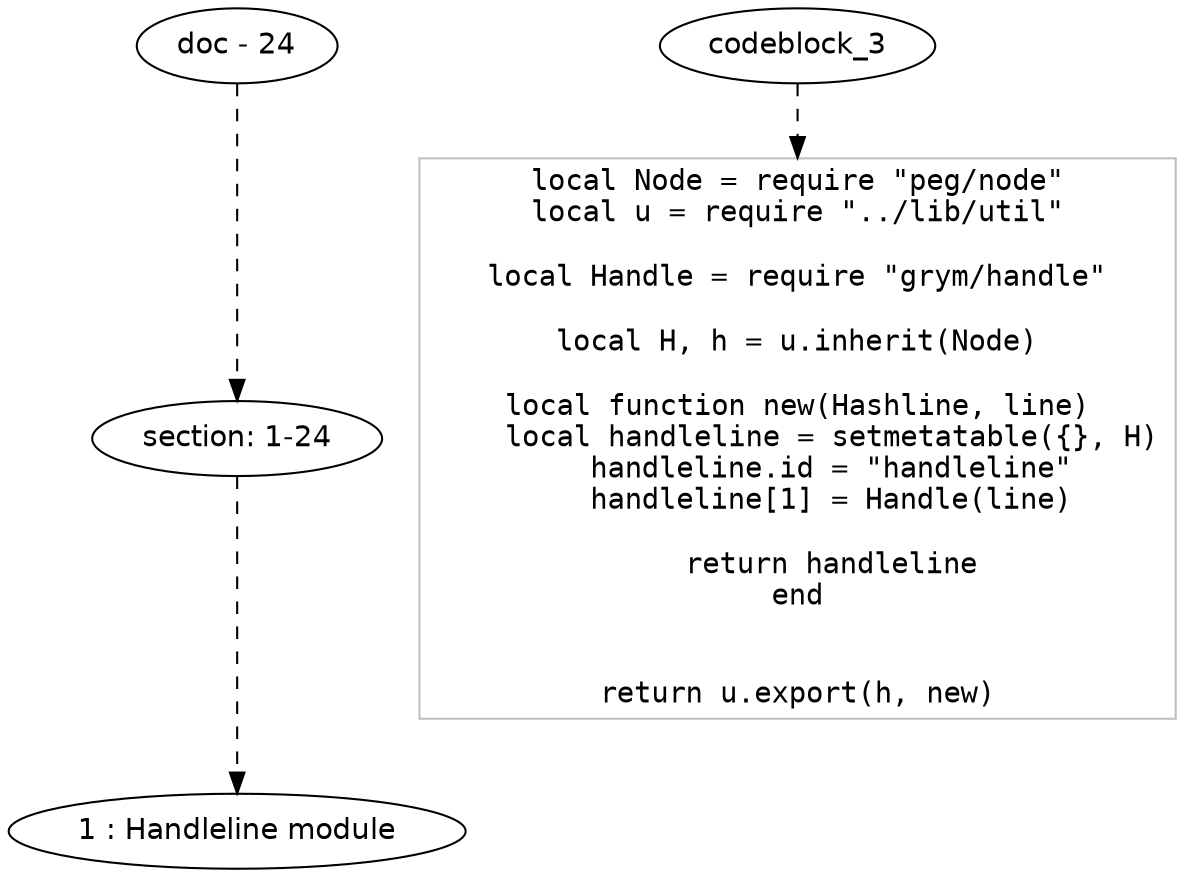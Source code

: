 digraph hierarchy {

node [fontname=Helvetica]
edge [style=dashed]

doc_0 [label="doc - 24"]


doc_0 -> { section_1}
{rank=same; section_1}

section_1 [label="section: 1-24"]


section_1 -> { header_2}
{rank=same; header_2}

header_2 [label="1 : Handleline module"]


codeblock_3 -> leaf_4
leaf_4  [color=Gray,shape=rectangle,fontname=Inconsolata,label="local Node = require \"peg/node\"
local u = require \"../lib/util\"

local Handle = require \"grym/handle\"

local H, h = u.inherit(Node)

local function new(Hashline, line)
    local handleline = setmetatable({}, H)
    handleline.id = \"handleline\"
    handleline[1] = Handle(line)

    return handleline
end


return u.export(h, new)"]

}
